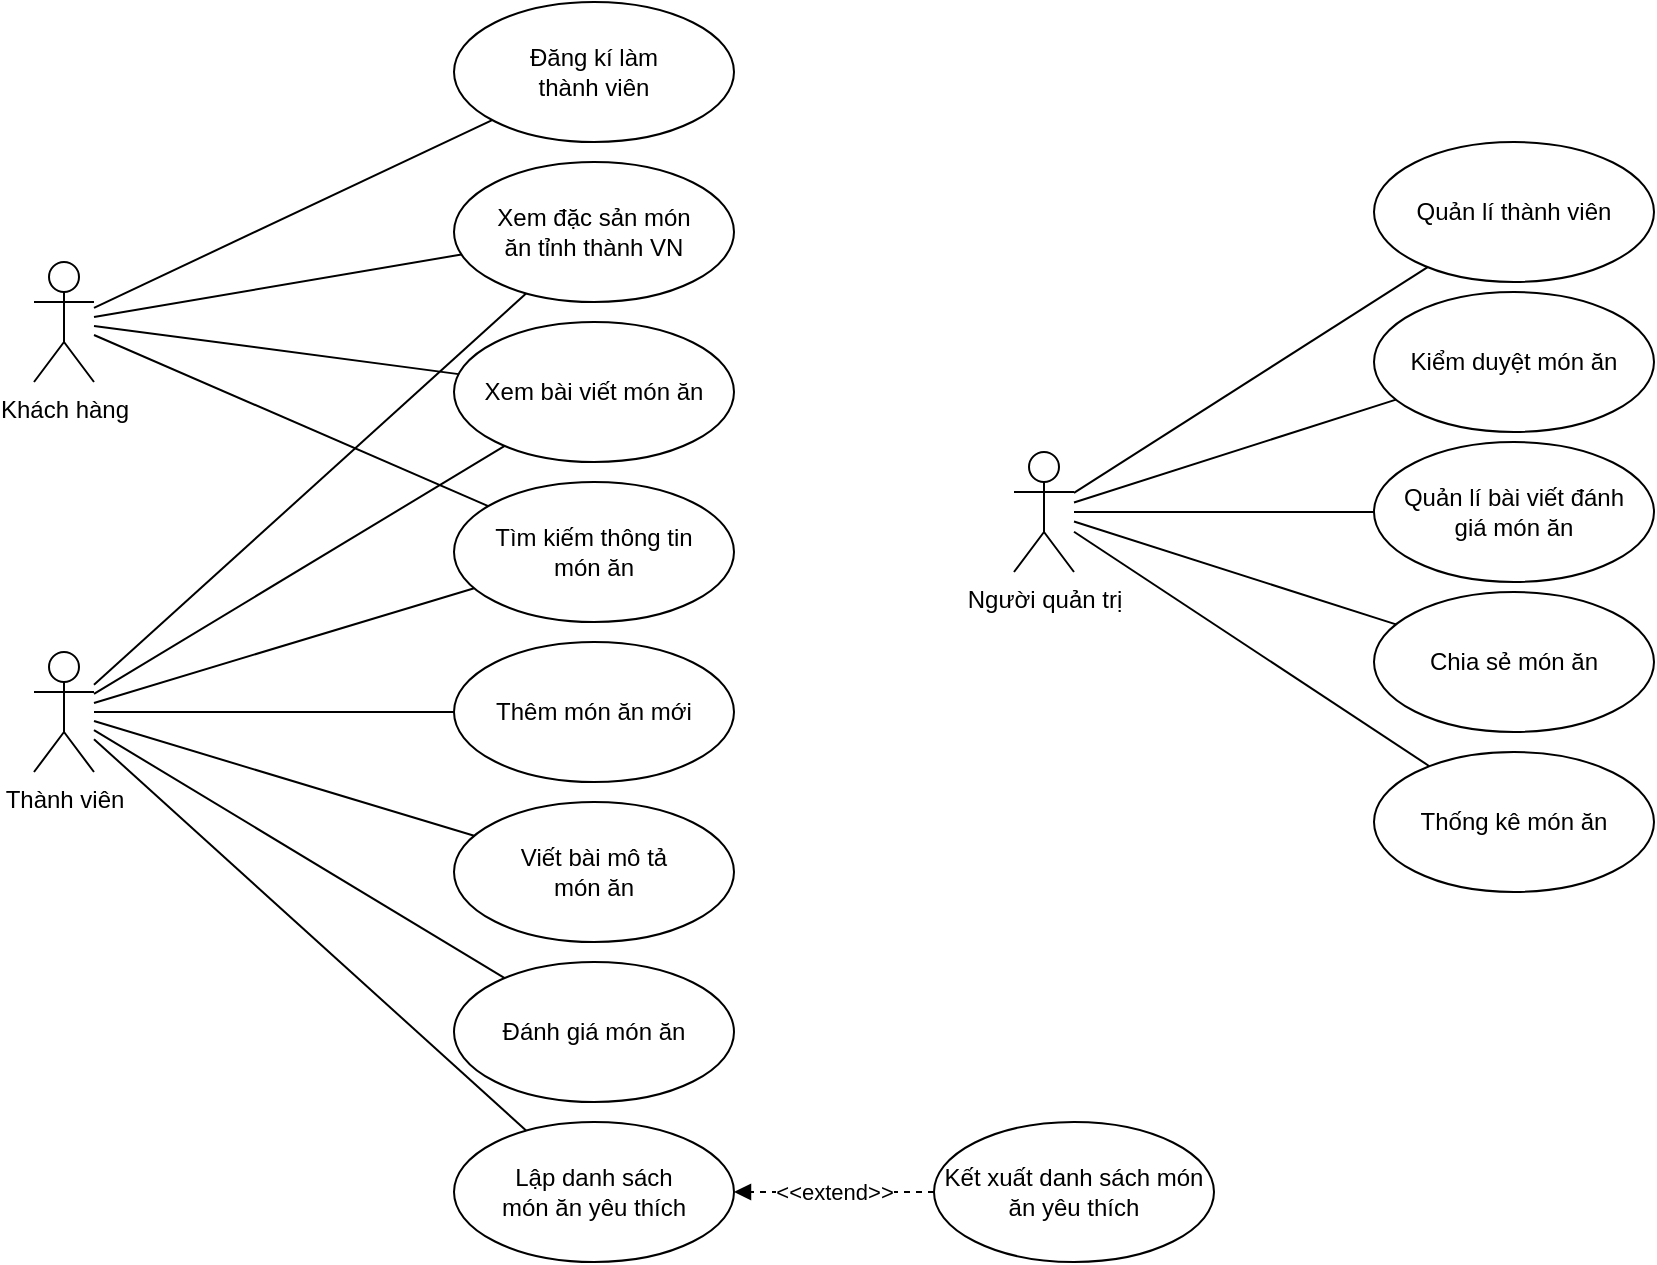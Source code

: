 <mxfile version="16.5.1" type="device"><diagram id="BkwMMdS4Aeb-uqff1YXL" name="Page-1"><mxGraphModel dx="1422" dy="903" grid="1" gridSize="10" guides="1" tooltips="1" connect="1" arrows="1" fold="1" page="1" pageScale="1" pageWidth="850" pageHeight="1100" math="0" shadow="0"><root><mxCell id="0"/><mxCell id="1" parent="0"/><mxCell id="DxuLpYP7nF9UIwETcLKj-1" value="Người quản trị" style="shape=umlActor;verticalLabelPosition=bottom;verticalAlign=top;html=1;" vertex="1" parent="1"><mxGeometry x="850" y="460" width="30" height="60" as="geometry"/></mxCell><mxCell id="DxuLpYP7nF9UIwETcLKj-11" style="edgeStyle=none;rounded=0;orthogonalLoop=1;jettySize=auto;html=1;endArrow=none;endFill=0;" edge="1" parent="1" source="DxuLpYP7nF9UIwETcLKj-3" target="DxuLpYP7nF9UIwETcLKj-9"><mxGeometry relative="1" as="geometry"/></mxCell><mxCell id="DxuLpYP7nF9UIwETcLKj-12" style="edgeStyle=none;rounded=0;orthogonalLoop=1;jettySize=auto;html=1;endArrow=none;endFill=0;" edge="1" parent="1" source="DxuLpYP7nF9UIwETcLKj-3" target="DxuLpYP7nF9UIwETcLKj-6"><mxGeometry relative="1" as="geometry"/></mxCell><mxCell id="DxuLpYP7nF9UIwETcLKj-3" value="Khách hàng" style="shape=umlActor;verticalLabelPosition=bottom;verticalAlign=top;html=1;" vertex="1" parent="1"><mxGeometry x="360" y="365" width="30" height="60" as="geometry"/></mxCell><mxCell id="DxuLpYP7nF9UIwETcLKj-10" style="rounded=0;orthogonalLoop=1;jettySize=auto;html=1;endArrow=none;endFill=0;" edge="1" parent="1" source="DxuLpYP7nF9UIwETcLKj-4" target="DxuLpYP7nF9UIwETcLKj-6"><mxGeometry relative="1" as="geometry"/></mxCell><mxCell id="DxuLpYP7nF9UIwETcLKj-4" value="Thành viên" style="shape=umlActor;verticalLabelPosition=bottom;verticalAlign=top;html=1;" vertex="1" parent="1"><mxGeometry x="360" y="560" width="30" height="60" as="geometry"/></mxCell><mxCell id="DxuLpYP7nF9UIwETcLKj-6" value="Xem đặc sản món &lt;br&gt;ăn tỉnh thành VN" style="ellipse;whiteSpace=wrap;html=1;" vertex="1" parent="1"><mxGeometry x="570" y="315" width="140" height="70" as="geometry"/></mxCell><mxCell id="DxuLpYP7nF9UIwETcLKj-7" value="Xem bài viết món ăn" style="ellipse;whiteSpace=wrap;html=1;" vertex="1" parent="1"><mxGeometry x="570" y="395" width="140" height="70" as="geometry"/></mxCell><mxCell id="DxuLpYP7nF9UIwETcLKj-8" value="Tìm kiếm thông tin&lt;br&gt;món ăn" style="ellipse;whiteSpace=wrap;html=1;" vertex="1" parent="1"><mxGeometry x="570" y="475" width="140" height="70" as="geometry"/></mxCell><mxCell id="DxuLpYP7nF9UIwETcLKj-9" value="Đăng kí làm &lt;br&gt;thành viên" style="ellipse;whiteSpace=wrap;html=1;" vertex="1" parent="1"><mxGeometry x="570" y="235" width="140" height="70" as="geometry"/></mxCell><mxCell id="DxuLpYP7nF9UIwETcLKj-16" style="edgeStyle=none;rounded=0;orthogonalLoop=1;jettySize=auto;html=1;endArrow=none;endFill=0;" edge="1" parent="1" source="DxuLpYP7nF9UIwETcLKj-3" target="DxuLpYP7nF9UIwETcLKj-7"><mxGeometry relative="1" as="geometry"><mxPoint x="420" y="340.816" as="sourcePoint"/><mxPoint x="594.685" y="408.551" as="targetPoint"/></mxGeometry></mxCell><mxCell id="DxuLpYP7nF9UIwETcLKj-18" style="edgeStyle=none;rounded=0;orthogonalLoop=1;jettySize=auto;html=1;endArrow=none;endFill=0;" edge="1" parent="1" source="DxuLpYP7nF9UIwETcLKj-3" target="DxuLpYP7nF9UIwETcLKj-8"><mxGeometry relative="1" as="geometry"><mxPoint x="420" y="345.714" as="sourcePoint"/><mxPoint x="609.858" y="481.327" as="targetPoint"/></mxGeometry></mxCell><mxCell id="DxuLpYP7nF9UIwETcLKj-19" style="rounded=0;orthogonalLoop=1;jettySize=auto;html=1;endArrow=none;endFill=0;" edge="1" parent="1" source="DxuLpYP7nF9UIwETcLKj-4" target="DxuLpYP7nF9UIwETcLKj-7"><mxGeometry relative="1" as="geometry"><mxPoint x="420" y="467.952" as="sourcePoint"/><mxPoint x="598.874" y="383.907" as="targetPoint"/></mxGeometry></mxCell><mxCell id="DxuLpYP7nF9UIwETcLKj-22" style="rounded=0;orthogonalLoop=1;jettySize=auto;html=1;endArrow=none;endFill=0;" edge="1" parent="1" source="DxuLpYP7nF9UIwETcLKj-4" target="DxuLpYP7nF9UIwETcLKj-8"><mxGeometry relative="1" as="geometry"><mxPoint x="420" y="472.846" as="sourcePoint"/><mxPoint x="582.622" y="449.49" as="targetPoint"/></mxGeometry></mxCell><mxCell id="DxuLpYP7nF9UIwETcLKj-23" value="Thêm món ăn mới" style="ellipse;whiteSpace=wrap;html=1;" vertex="1" parent="1"><mxGeometry x="570" y="555" width="140" height="70" as="geometry"/></mxCell><mxCell id="DxuLpYP7nF9UIwETcLKj-24" value="Viết bài mô tả&lt;br&gt;món ăn" style="ellipse;whiteSpace=wrap;html=1;" vertex="1" parent="1"><mxGeometry x="570" y="635" width="140" height="70" as="geometry"/></mxCell><mxCell id="DxuLpYP7nF9UIwETcLKj-25" value="Đánh giá món ăn" style="ellipse;whiteSpace=wrap;html=1;" vertex="1" parent="1"><mxGeometry x="570" y="715" width="140" height="70" as="geometry"/></mxCell><mxCell id="DxuLpYP7nF9UIwETcLKj-26" value="Lập danh sách&lt;br&gt;món ăn yêu thích" style="ellipse;whiteSpace=wrap;html=1;" vertex="1" parent="1"><mxGeometry x="570" y="795" width="140" height="70" as="geometry"/></mxCell><mxCell id="DxuLpYP7nF9UIwETcLKj-27" value="Kết xuất danh sách món ăn yêu thích" style="ellipse;whiteSpace=wrap;html=1;" vertex="1" parent="1"><mxGeometry x="810" y="795" width="140" height="70" as="geometry"/></mxCell><mxCell id="DxuLpYP7nF9UIwETcLKj-28" value="&amp;lt;&amp;lt;extend&amp;gt;&amp;gt;" style="edgeStyle=none;rounded=0;orthogonalLoop=1;jettySize=auto;html=1;endArrow=block;endFill=1;dashed=1;" edge="1" parent="1" source="DxuLpYP7nF9UIwETcLKj-27" target="DxuLpYP7nF9UIwETcLKj-26"><mxGeometry relative="1" as="geometry"><mxPoint x="840" y="360" as="sourcePoint"/><mxPoint x="720" y="360" as="targetPoint"/></mxGeometry></mxCell><mxCell id="DxuLpYP7nF9UIwETcLKj-29" style="rounded=0;orthogonalLoop=1;jettySize=auto;html=1;endArrow=none;endFill=0;" edge="1" parent="1" source="DxuLpYP7nF9UIwETcLKj-4" target="DxuLpYP7nF9UIwETcLKj-23"><mxGeometry relative="1" as="geometry"><mxPoint x="420" y="534.082" as="sourcePoint"/><mxPoint x="580.519" y="524.254" as="targetPoint"/></mxGeometry></mxCell><mxCell id="DxuLpYP7nF9UIwETcLKj-30" style="rounded=0;orthogonalLoop=1;jettySize=auto;html=1;endArrow=none;endFill=0;" edge="1" parent="1" source="DxuLpYP7nF9UIwETcLKj-4" target="DxuLpYP7nF9UIwETcLKj-24"><mxGeometry relative="1" as="geometry"><mxPoint x="420" y="538.98" as="sourcePoint"/><mxPoint x="588.166" y="583.595" as="targetPoint"/></mxGeometry></mxCell><mxCell id="DxuLpYP7nF9UIwETcLKj-31" style="rounded=0;orthogonalLoop=1;jettySize=auto;html=1;endArrow=none;endFill=0;" edge="1" parent="1" source="DxuLpYP7nF9UIwETcLKj-4" target="DxuLpYP7nF9UIwETcLKj-25"><mxGeometry relative="1" as="geometry"><mxPoint x="420" y="543.878" as="sourcePoint"/><mxPoint x="604.825" y="653.264" as="targetPoint"/></mxGeometry></mxCell><mxCell id="DxuLpYP7nF9UIwETcLKj-32" style="rounded=0;orthogonalLoop=1;jettySize=auto;html=1;endArrow=none;endFill=0;" edge="1" parent="1" source="DxuLpYP7nF9UIwETcLKj-4" target="DxuLpYP7nF9UIwETcLKj-26"><mxGeometry relative="1" as="geometry"><mxPoint x="420" y="548.776" as="sourcePoint"/><mxPoint x="616.528" y="729.261" as="targetPoint"/></mxGeometry></mxCell><mxCell id="DxuLpYP7nF9UIwETcLKj-33" value="Quản lí thành viên" style="ellipse;whiteSpace=wrap;html=1;" vertex="1" parent="1"><mxGeometry x="1030" y="305" width="140" height="70" as="geometry"/></mxCell><mxCell id="DxuLpYP7nF9UIwETcLKj-34" value="Kiểm duyệt món ăn" style="ellipse;whiteSpace=wrap;html=1;" vertex="1" parent="1"><mxGeometry x="1030" y="380" width="140" height="70" as="geometry"/></mxCell><mxCell id="DxuLpYP7nF9UIwETcLKj-35" value="Quản lí bài viết đánh &lt;br&gt;giá món ăn" style="ellipse;whiteSpace=wrap;html=1;" vertex="1" parent="1"><mxGeometry x="1030" y="455" width="140" height="70" as="geometry"/></mxCell><mxCell id="DxuLpYP7nF9UIwETcLKj-37" value="Chia sẻ món ăn" style="ellipse;whiteSpace=wrap;html=1;" vertex="1" parent="1"><mxGeometry x="1030" y="530" width="140" height="70" as="geometry"/></mxCell><mxCell id="DxuLpYP7nF9UIwETcLKj-38" value="Thống kê món ăn" style="ellipse;whiteSpace=wrap;html=1;" vertex="1" parent="1"><mxGeometry x="1030" y="610" width="140" height="70" as="geometry"/></mxCell><mxCell id="DxuLpYP7nF9UIwETcLKj-40" style="rounded=0;orthogonalLoop=1;jettySize=auto;html=1;endArrow=none;endFill=0;" edge="1" parent="1" source="DxuLpYP7nF9UIwETcLKj-1" target="DxuLpYP7nF9UIwETcLKj-38"><mxGeometry relative="1" as="geometry"><mxPoint x="180" y="558.58" as="sourcePoint"/><mxPoint x="396.232" y="754.342" as="targetPoint"/></mxGeometry></mxCell><mxCell id="DxuLpYP7nF9UIwETcLKj-41" style="rounded=0;orthogonalLoop=1;jettySize=auto;html=1;endArrow=none;endFill=0;" edge="1" parent="1" source="DxuLpYP7nF9UIwETcLKj-1" target="DxuLpYP7nF9UIwETcLKj-37"><mxGeometry relative="1" as="geometry"><mxPoint x="890" y="512.064" as="sourcePoint"/><mxPoint x="1092.968" y="675.299" as="targetPoint"/></mxGeometry></mxCell><mxCell id="DxuLpYP7nF9UIwETcLKj-42" style="rounded=0;orthogonalLoop=1;jettySize=auto;html=1;endArrow=none;endFill=0;" edge="1" parent="1" source="DxuLpYP7nF9UIwETcLKj-1" target="DxuLpYP7nF9UIwETcLKj-35"><mxGeometry relative="1" as="geometry"><mxPoint x="900" y="522.064" as="sourcePoint"/><mxPoint x="1102.968" y="685.299" as="targetPoint"/></mxGeometry></mxCell><mxCell id="DxuLpYP7nF9UIwETcLKj-43" style="rounded=0;orthogonalLoop=1;jettySize=auto;html=1;endArrow=none;endFill=0;" edge="1" parent="1" source="DxuLpYP7nF9UIwETcLKj-1" target="DxuLpYP7nF9UIwETcLKj-34"><mxGeometry relative="1" as="geometry"><mxPoint x="890" y="500.322" as="sourcePoint"/><mxPoint x="1050.044" y="503.755" as="targetPoint"/></mxGeometry></mxCell><mxCell id="DxuLpYP7nF9UIwETcLKj-44" style="rounded=0;orthogonalLoop=1;jettySize=auto;html=1;endArrow=none;endFill=0;" edge="1" parent="1" source="DxuLpYP7nF9UIwETcLKj-1" target="DxuLpYP7nF9UIwETcLKj-33"><mxGeometry relative="1" as="geometry"><mxPoint x="890" y="494.409" as="sourcePoint"/><mxPoint x="1073.839" y="425.893" as="targetPoint"/></mxGeometry></mxCell></root></mxGraphModel></diagram></mxfile>